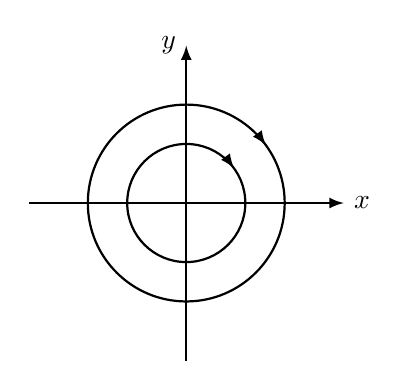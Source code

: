 \begin{tikzpicture}
    \draw[thick,-latex](-2,0)--(2,0)node[right]{$x$};
    \draw[thick,-latex](0,-2)--(0,2)node[left]{$y$};
    \draw[thick,decoration={markings,mark=at position 0.1 with {\arrowreversed{latex}}},
        postaction={decorate}] (0,0) circle (1.25);
    \draw[thick,decoration={markings,mark=at position 0.1 with {\arrowreversed{latex}}},
        postaction={decorate}] (0,0) circle (.75);
\end{tikzpicture}